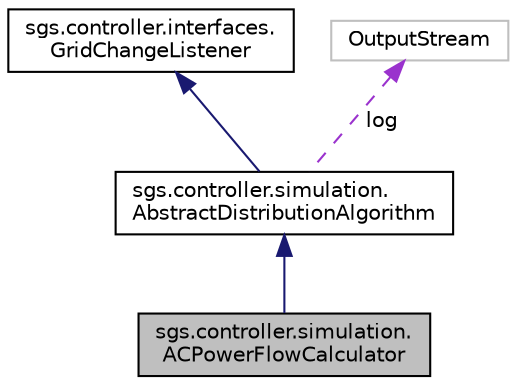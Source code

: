 digraph "sgs.controller.simulation.ACPowerFlowCalculator"
{
  edge [fontname="Helvetica",fontsize="10",labelfontname="Helvetica",labelfontsize="10"];
  node [fontname="Helvetica",fontsize="10",shape=record];
  Node1 [label="sgs.controller.simulation.\lACPowerFlowCalculator",height=0.2,width=0.4,color="black", fillcolor="grey75", style="filled" fontcolor="black"];
  Node2 -> Node1 [dir="back",color="midnightblue",fontsize="10",style="solid",fontname="Helvetica"];
  Node2 [label="sgs.controller.simulation.\lAbstractDistributionAlgorithm",height=0.2,width=0.4,color="black", fillcolor="white", style="filled",URL="$classsgs_1_1controller_1_1simulation_1_1_abstract_distribution_algorithm.html"];
  Node3 -> Node2 [dir="back",color="midnightblue",fontsize="10",style="solid",fontname="Helvetica"];
  Node3 [label="sgs.controller.interfaces.\lGridChangeListener",height=0.2,width=0.4,color="black", fillcolor="white", style="filled",URL="$interfacesgs_1_1controller_1_1interfaces_1_1_grid_change_listener.html"];
  Node4 -> Node2 [dir="back",color="darkorchid3",fontsize="10",style="dashed",label=" log" ,fontname="Helvetica"];
  Node4 [label="OutputStream",height=0.2,width=0.4,color="grey75", fillcolor="white", style="filled"];
}
